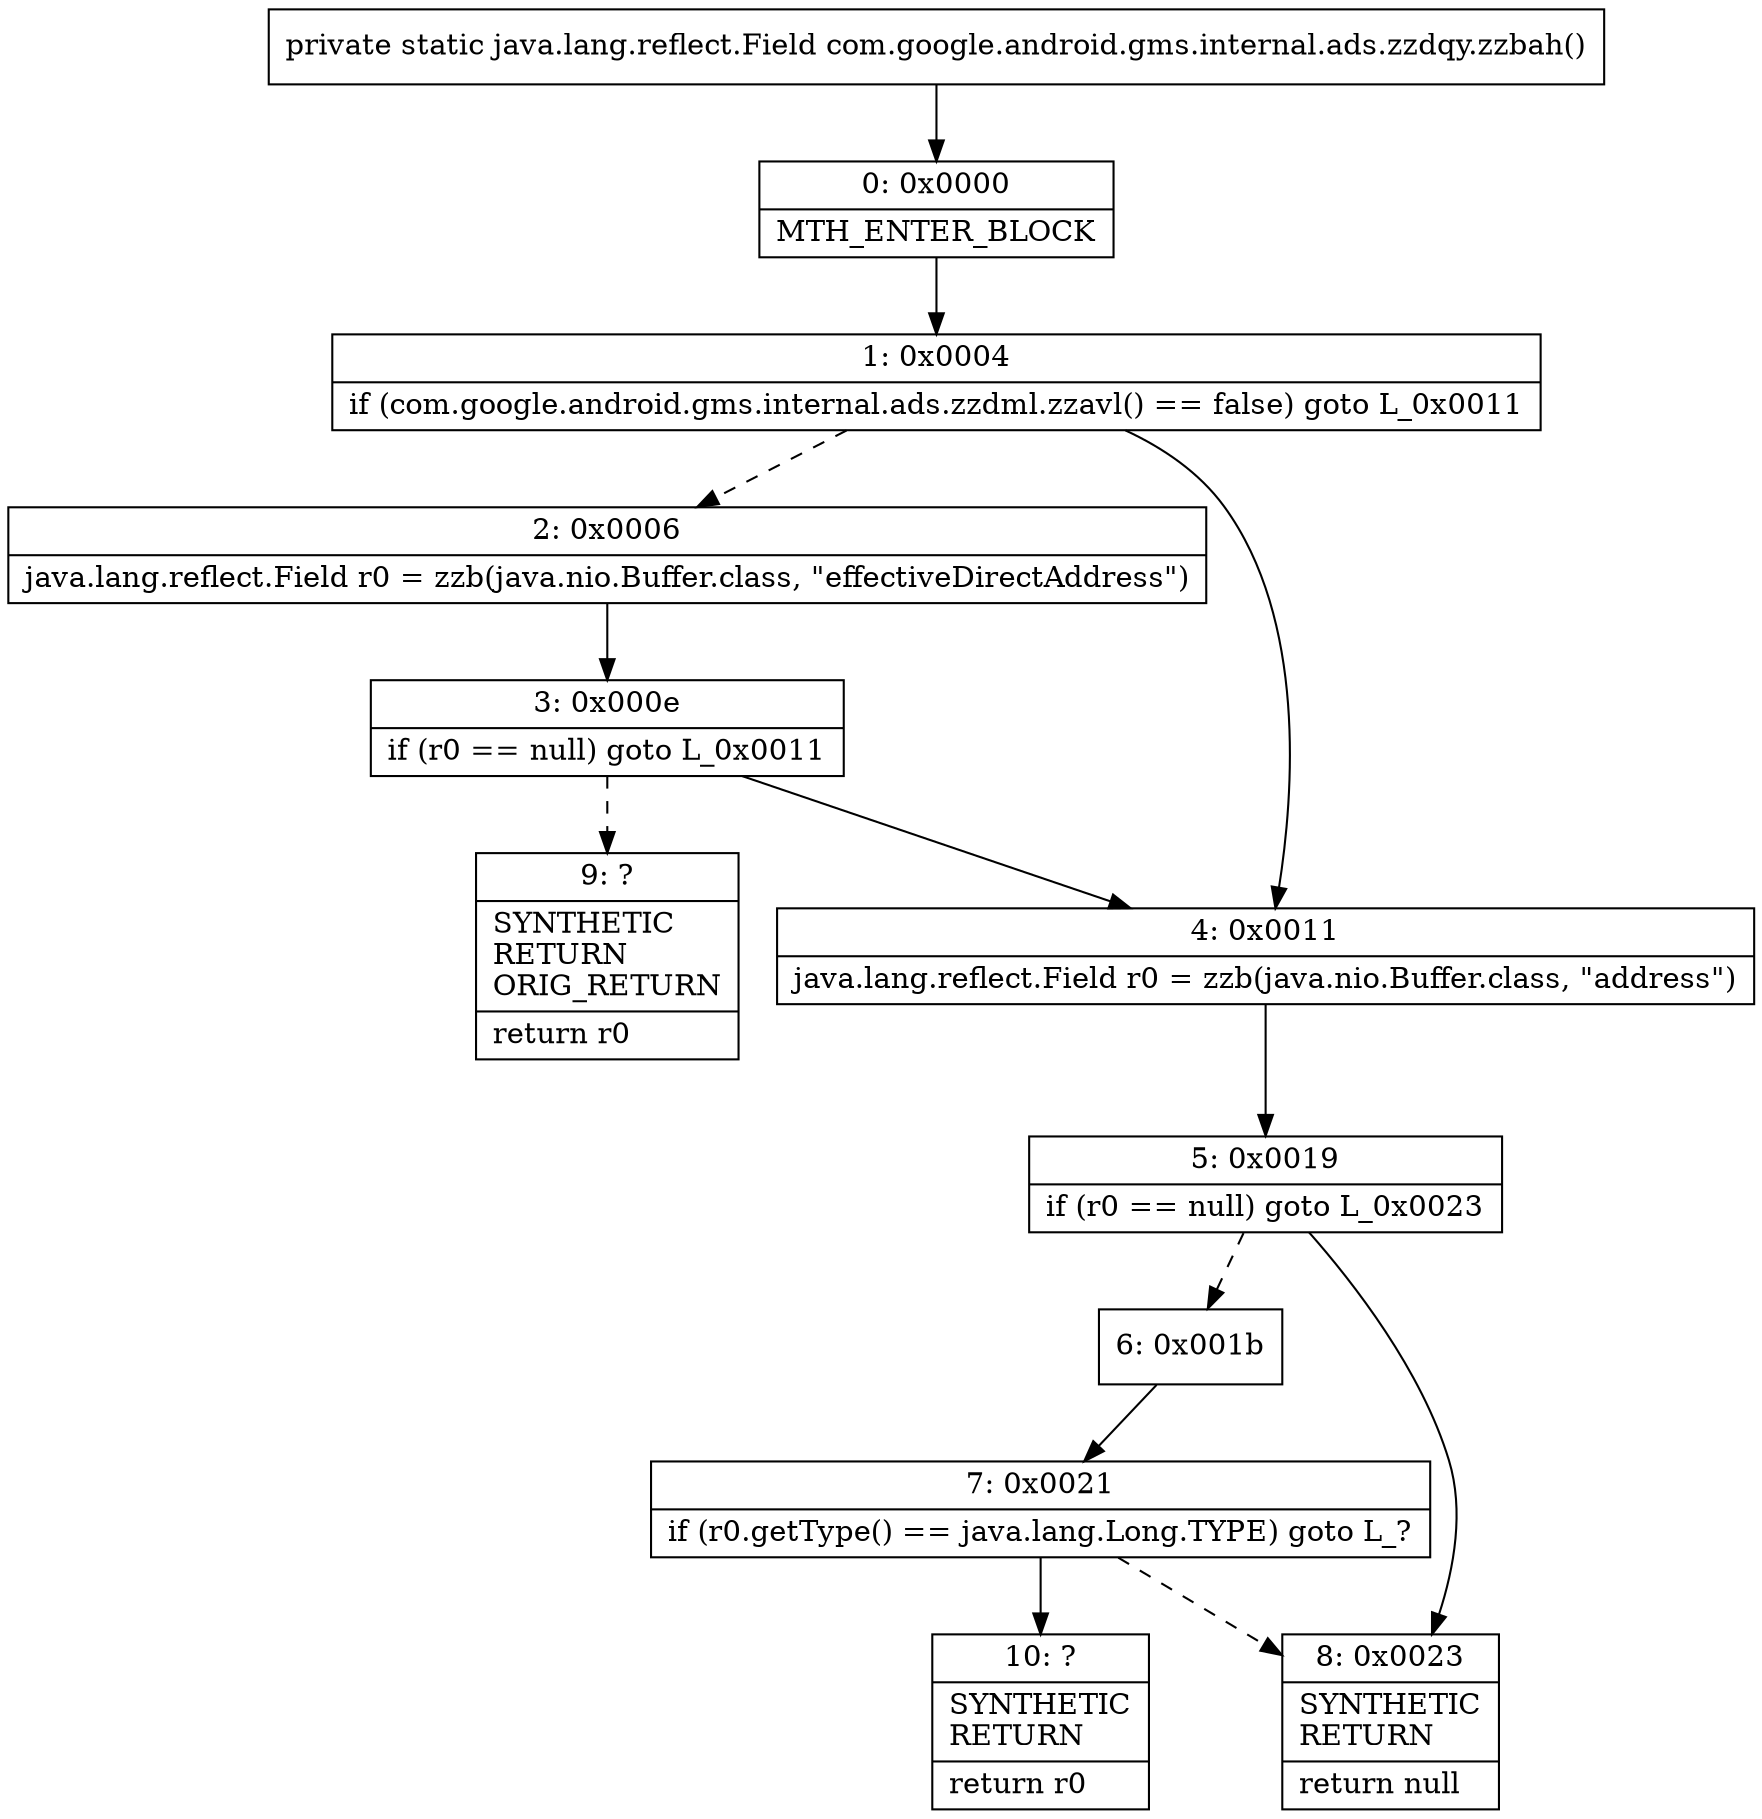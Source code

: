 digraph "CFG forcom.google.android.gms.internal.ads.zzdqy.zzbah()Ljava\/lang\/reflect\/Field;" {
Node_0 [shape=record,label="{0\:\ 0x0000|MTH_ENTER_BLOCK\l}"];
Node_1 [shape=record,label="{1\:\ 0x0004|if (com.google.android.gms.internal.ads.zzdml.zzavl() == false) goto L_0x0011\l}"];
Node_2 [shape=record,label="{2\:\ 0x0006|java.lang.reflect.Field r0 = zzb(java.nio.Buffer.class, \"effectiveDirectAddress\")\l}"];
Node_3 [shape=record,label="{3\:\ 0x000e|if (r0 == null) goto L_0x0011\l}"];
Node_4 [shape=record,label="{4\:\ 0x0011|java.lang.reflect.Field r0 = zzb(java.nio.Buffer.class, \"address\")\l}"];
Node_5 [shape=record,label="{5\:\ 0x0019|if (r0 == null) goto L_0x0023\l}"];
Node_6 [shape=record,label="{6\:\ 0x001b}"];
Node_7 [shape=record,label="{7\:\ 0x0021|if (r0.getType() == java.lang.Long.TYPE) goto L_?\l}"];
Node_8 [shape=record,label="{8\:\ 0x0023|SYNTHETIC\lRETURN\l|return null\l}"];
Node_9 [shape=record,label="{9\:\ ?|SYNTHETIC\lRETURN\lORIG_RETURN\l|return r0\l}"];
Node_10 [shape=record,label="{10\:\ ?|SYNTHETIC\lRETURN\l|return r0\l}"];
MethodNode[shape=record,label="{private static java.lang.reflect.Field com.google.android.gms.internal.ads.zzdqy.zzbah() }"];
MethodNode -> Node_0;
Node_0 -> Node_1;
Node_1 -> Node_2[style=dashed];
Node_1 -> Node_4;
Node_2 -> Node_3;
Node_3 -> Node_4;
Node_3 -> Node_9[style=dashed];
Node_4 -> Node_5;
Node_5 -> Node_6[style=dashed];
Node_5 -> Node_8;
Node_6 -> Node_7;
Node_7 -> Node_8[style=dashed];
Node_7 -> Node_10;
}

